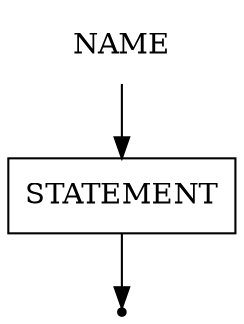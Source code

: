 digraph NAME{
    start [label=NAME shape=plaintext]
    statement [label=STATEMENT shape=box]
    end [label="" shape=point]

    start -> statement
    statement -> end
}
